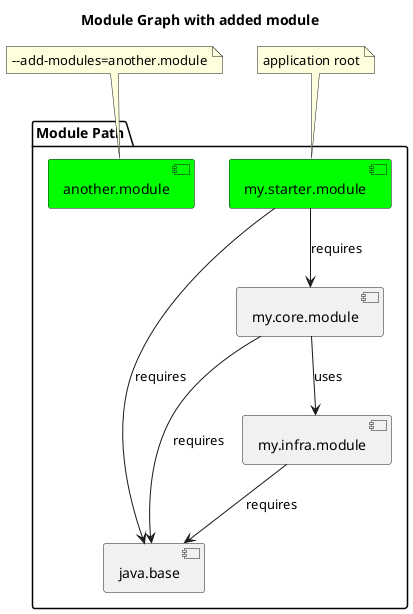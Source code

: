 @startuml
title: Module Graph with added module
package "Module Path" {

  [my.starter.module] as starter #lime
  [another.module] as unused #lime
  starter --> [java.base]: requires
  starter --> [my.core.module]: requires
  [my.core.module] --> [java.base]: requires
  [my.infra.module] --> [java.base]: requires
  [my.core.module] --> [my.infra.module]: uses
}
note top of unused: --add-modules=another.module
note top of starter: application root
@enduml